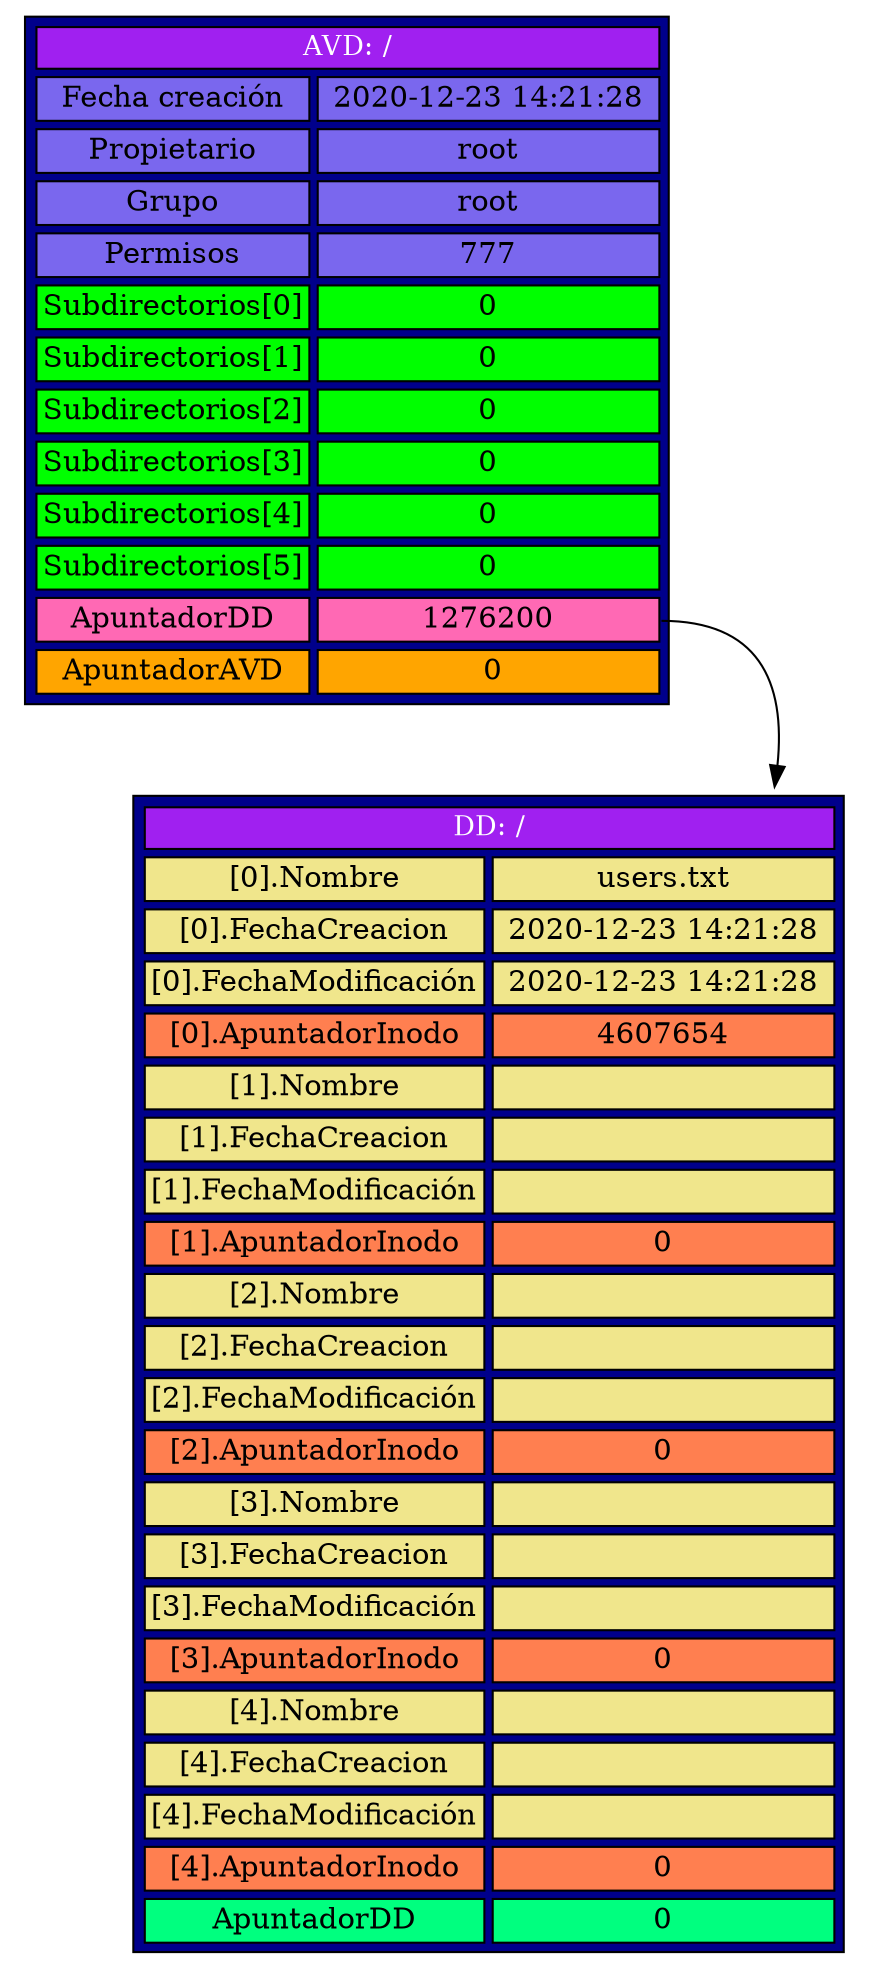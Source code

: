 digraph Tree {
		node [shape=plaintext];
		AVD0 [label=<
	<TABLE BORDER="1"  cellpadding="2"   CELLBORDER="1" CELLSPACING="4" BGCOLOR="blue4" color = 'black'>            
	   <TR> 
		   <TD bgcolor='purple' colspan="2"><font color='white' point-size='13'>AVD: /</font></TD>
	   </TR>
	   <TR> 
		   <TD bgcolor='slateblue2' >Fecha creación</TD>
		   <TD bgcolor='slateblue2' > 2020-12-23 14:21:28 </TD>
	   </TR>
	   <TR>
		   <TD bgcolor='slateblue2' >Propietario</TD>
		   <TD bgcolor='slateblue2' > root </TD>
	   </TR>
	   <TR>
		   <TD bgcolor='slateblue2' >Grupo</TD>
		   <TD bgcolor='slateblue2' > root </TD>
	   </TR>
	   <TR>
		   <TD bgcolor='slateblue2' >Permisos</TD>
		   <TD bgcolor='slateblue2' > 777 </TD>
	   </TR>
	   <TR>
		   <TD  bgcolor='green1' >Subdirectorios[0]</TD>
		   <TD  bgcolor='green1' PORT="0"> 0 </TD>
	   </TR>
	   <TR>
		   <TD  bgcolor='green1' >Subdirectorios[1]</TD>
		   <TD  bgcolor='green1' PORT="1"> 0 </TD>
	   </TR>
	   <TR>
		   <TD  bgcolor='green1' >Subdirectorios[2]</TD>
		   <TD  bgcolor='green1' PORT="2"> 0 </TD>
	   </TR>
	   <TR>
		   <TD  bgcolor='green1' >Subdirectorios[3]</TD>
		   <TD  bgcolor='green1' PORT="3"> 0 </TD>
	   </TR>
	   <TR>
		   <TD  bgcolor='green1' >Subdirectorios[4]</TD>
		   <TD  bgcolor='green1' PORT="4"> 0 </TD>
	   </TR>
	   <TR>
		   <TD  bgcolor='green1' >Subdirectorios[5]</TD>
		   <TD  bgcolor='green1' PORT="5"> 0 </TD>
	   </TR>
	   <TR>
		   <TD  bgcolor='hotpink' >ApuntadorDD</TD>
		   <TD  bgcolor='hotpink' PORT="6"> 1276200 </TD>
	   </TR>
	   <TR>
		   <TD  bgcolor='orange' >ApuntadorAVD</TD>
		   <TD  bgcolor='orange' PORT="7"> 0</TD>
	   </TR>
   </TABLE>
	>];

	AVD0:6->DD0

			DD0 [label=<
	<TABLE BORDER="1"  cellpadding="2"   CELLBORDER="1" CELLSPACING="4" BGCOLOR="blue4" color = 'black'>            
	   <TR> 
		   <TD bgcolor='purple' colspan="2"><font color='white' point-size='13'>DD: /</font></TD>
	   </TR>
	   <TR>
		   <TD bgcolor='khaki' >[0].Nombre</TD>
		   <TD bgcolor='khaki' > users.txt </TD>
	   </TR>
	   <TR>
		   <TD bgcolor='khaki' >[0].FechaCreacion</TD>
		   <TD bgcolor='khaki' > 2020-12-23 14:21:28 </TD>
	   </TR>
		<TR>
		   <TD bgcolor='khaki' >[0].FechaModificación</TD>
		   <TD bgcolor='khaki' > 2020-12-23 14:21:28 </TD>
	   </TR>
		<TR>
		   <TD bgcolor='coral' >[0].ApuntadorInodo</TD>
		   <TD bgcolor='coral' PORT="0" > 4607654 </TD>
	   </TR>
		<TR>
		   <TD bgcolor='khaki' >[1].Nombre</TD>
		   <TD bgcolor='khaki' >  </TD>
	   </TR>
	   <TR>
		   <TD bgcolor='khaki' >[1].FechaCreacion</TD>
		   <TD bgcolor='khaki' >  </TD>
	   </TR>
		<TR>
		   <TD bgcolor='khaki' >[1].FechaModificación</TD>
		   <TD bgcolor='khaki' >  </TD>
	   </TR>
		<TR>
		   <TD bgcolor='coral' >[1].ApuntadorInodo</TD>
		   <TD bgcolor='coral' PORT="1" > 0 </TD>
	   </TR>
		<TR>
		   <TD bgcolor='khaki' >[2].Nombre</TD>
		   <TD bgcolor='khaki' >  </TD>
	   </TR>
	   <TR>
		   <TD bgcolor='khaki' >[2].FechaCreacion</TD>
		   <TD bgcolor='khaki' >  </TD>
	   </TR>
		<TR>
		   <TD bgcolor='khaki' >[2].FechaModificación</TD>
		   <TD bgcolor='khaki' >  </TD>
	   </TR>
		<TR>
		   <TD bgcolor='coral' >[2].ApuntadorInodo</TD>
		   <TD bgcolor='coral' PORT="2" > 0 </TD>
	   </TR>
		<TR>
		   <TD bgcolor='khaki' >[3].Nombre</TD>
		   <TD bgcolor='khaki' >  </TD>
	   </TR>
	   <TR>
		   <TD bgcolor='khaki' >[3].FechaCreacion</TD>
		   <TD bgcolor='khaki' >  </TD>
	   </TR>
		<TR>
		   <TD bgcolor='khaki' >[3].FechaModificación</TD>
		   <TD bgcolor='khaki' >  </TD>
	   </TR>
		<TR>
		   <TD bgcolor='coral' >[3].ApuntadorInodo</TD>
		   <TD bgcolor='coral' PORT="3" > 0 </TD>
	   </TR>
		<TR>
		   <TD bgcolor='khaki' >[4].Nombre</TD>
		   <TD bgcolor='khaki' >  </TD>
	   </TR>
	   <TR>
		   <TD bgcolor='khaki' >[4].FechaCreacion</TD>
		   <TD bgcolor='khaki' >  </TD>
	   </TR>
		<TR>
		   <TD bgcolor='khaki' >[4].FechaModificación</TD>
		   <TD bgcolor='khaki' >  </TD>
	   </TR>
		<TR>
		   <TD bgcolor='coral' >[4].ApuntadorInodo</TD>
		   <TD bgcolor='coral' PORT="4" > 0 </TD>
	   </TR>
	   <TR>
		   <TD  bgcolor='springgreen' >ApuntadorDD</TD>
		   <TD  bgcolor='springgreen' PORT="5"> 0 </TD>
	   </TR>

   </TABLE>
	>];

	}